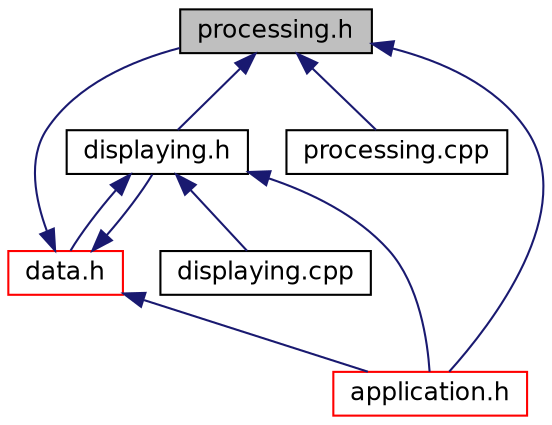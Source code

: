 digraph "processing.h"
{
 // INTERACTIVE_SVG=YES
  edge [fontname="Helvetica",fontsize="12",labelfontname="Helvetica",labelfontsize="12"];
  node [fontname="Helvetica",fontsize="12",shape=record];
  Node1 [label="processing.h",height=0.2,width=0.4,color="black", fillcolor="grey75", style="filled" fontcolor="black"];
  Node1 -> Node2 [dir="back",color="midnightblue",fontsize="12",style="solid",fontname="Helvetica"];
  Node2 [label="displaying.h",height=0.2,width=0.4,color="black", fillcolor="white", style="filled",URL="$a00021.html"];
  Node2 -> Node3 [dir="back",color="midnightblue",fontsize="12",style="solid",fontname="Helvetica"];
  Node3 [label="application.h",height=0.2,width=0.4,color="red", fillcolor="white", style="filled",URL="$a00016.html"];
  Node2 -> Node4 [dir="back",color="midnightblue",fontsize="12",style="solid",fontname="Helvetica"];
  Node4 [label="data.h",height=0.2,width=0.4,color="red", fillcolor="white", style="filled",URL="$a00019.html"];
  Node4 -> Node2 [dir="back",color="midnightblue",fontsize="12",style="solid",fontname="Helvetica"];
  Node4 -> Node1 [dir="back",color="midnightblue",fontsize="12",style="solid",fontname="Helvetica"];
  Node4 -> Node3 [dir="back",color="midnightblue",fontsize="12",style="solid",fontname="Helvetica"];
  Node2 -> Node5 [dir="back",color="midnightblue",fontsize="12",style="solid",fontname="Helvetica"];
  Node5 [label="displaying.cpp",height=0.2,width=0.4,color="black", fillcolor="white", style="filled",URL="$a00020.html"];
  Node1 -> Node3 [dir="back",color="midnightblue",fontsize="12",style="solid",fontname="Helvetica"];
  Node1 -> Node6 [dir="back",color="midnightblue",fontsize="12",style="solid",fontname="Helvetica"];
  Node6 [label="processing.cpp",height=0.2,width=0.4,color="black", fillcolor="white", style="filled",URL="$a00029.html"];
}
